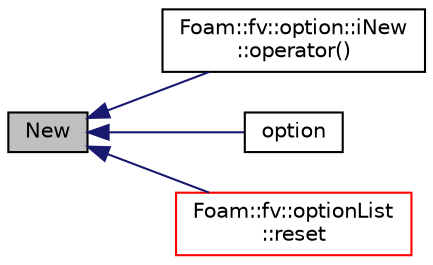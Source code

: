 digraph "New"
{
  bgcolor="transparent";
  edge [fontname="Helvetica",fontsize="10",labelfontname="Helvetica",labelfontsize="10"];
  node [fontname="Helvetica",fontsize="10",shape=record];
  rankdir="LR";
  Node1 [label="New",height=0.2,width=0.4,color="black", fillcolor="grey75", style="filled", fontcolor="black"];
  Node1 -> Node2 [dir="back",color="midnightblue",fontsize="10",style="solid",fontname="Helvetica"];
  Node2 [label="Foam::fv::option::iNew\l::operator()",height=0.2,width=0.4,color="black",URL="$a01099.html#a1f6c080db120519c97fadef8552dd1d4"];
  Node1 -> Node3 [dir="back",color="midnightblue",fontsize="10",style="solid",fontname="Helvetica"];
  Node3 [label="option",height=0.2,width=0.4,color="black",URL="$a01760.html#a5b3ffd51107a0d58e9bdc18d50011c17",tooltip="Construct from components. "];
  Node1 -> Node4 [dir="back",color="midnightblue",fontsize="10",style="solid",fontname="Helvetica"];
  Node4 [label="Foam::fv::optionList\l::reset",height=0.2,width=0.4,color="red",URL="$a01761.html#a08d5e47664d164c806dc4d18a7d139aa",tooltip="Reset the source list. "];
}
